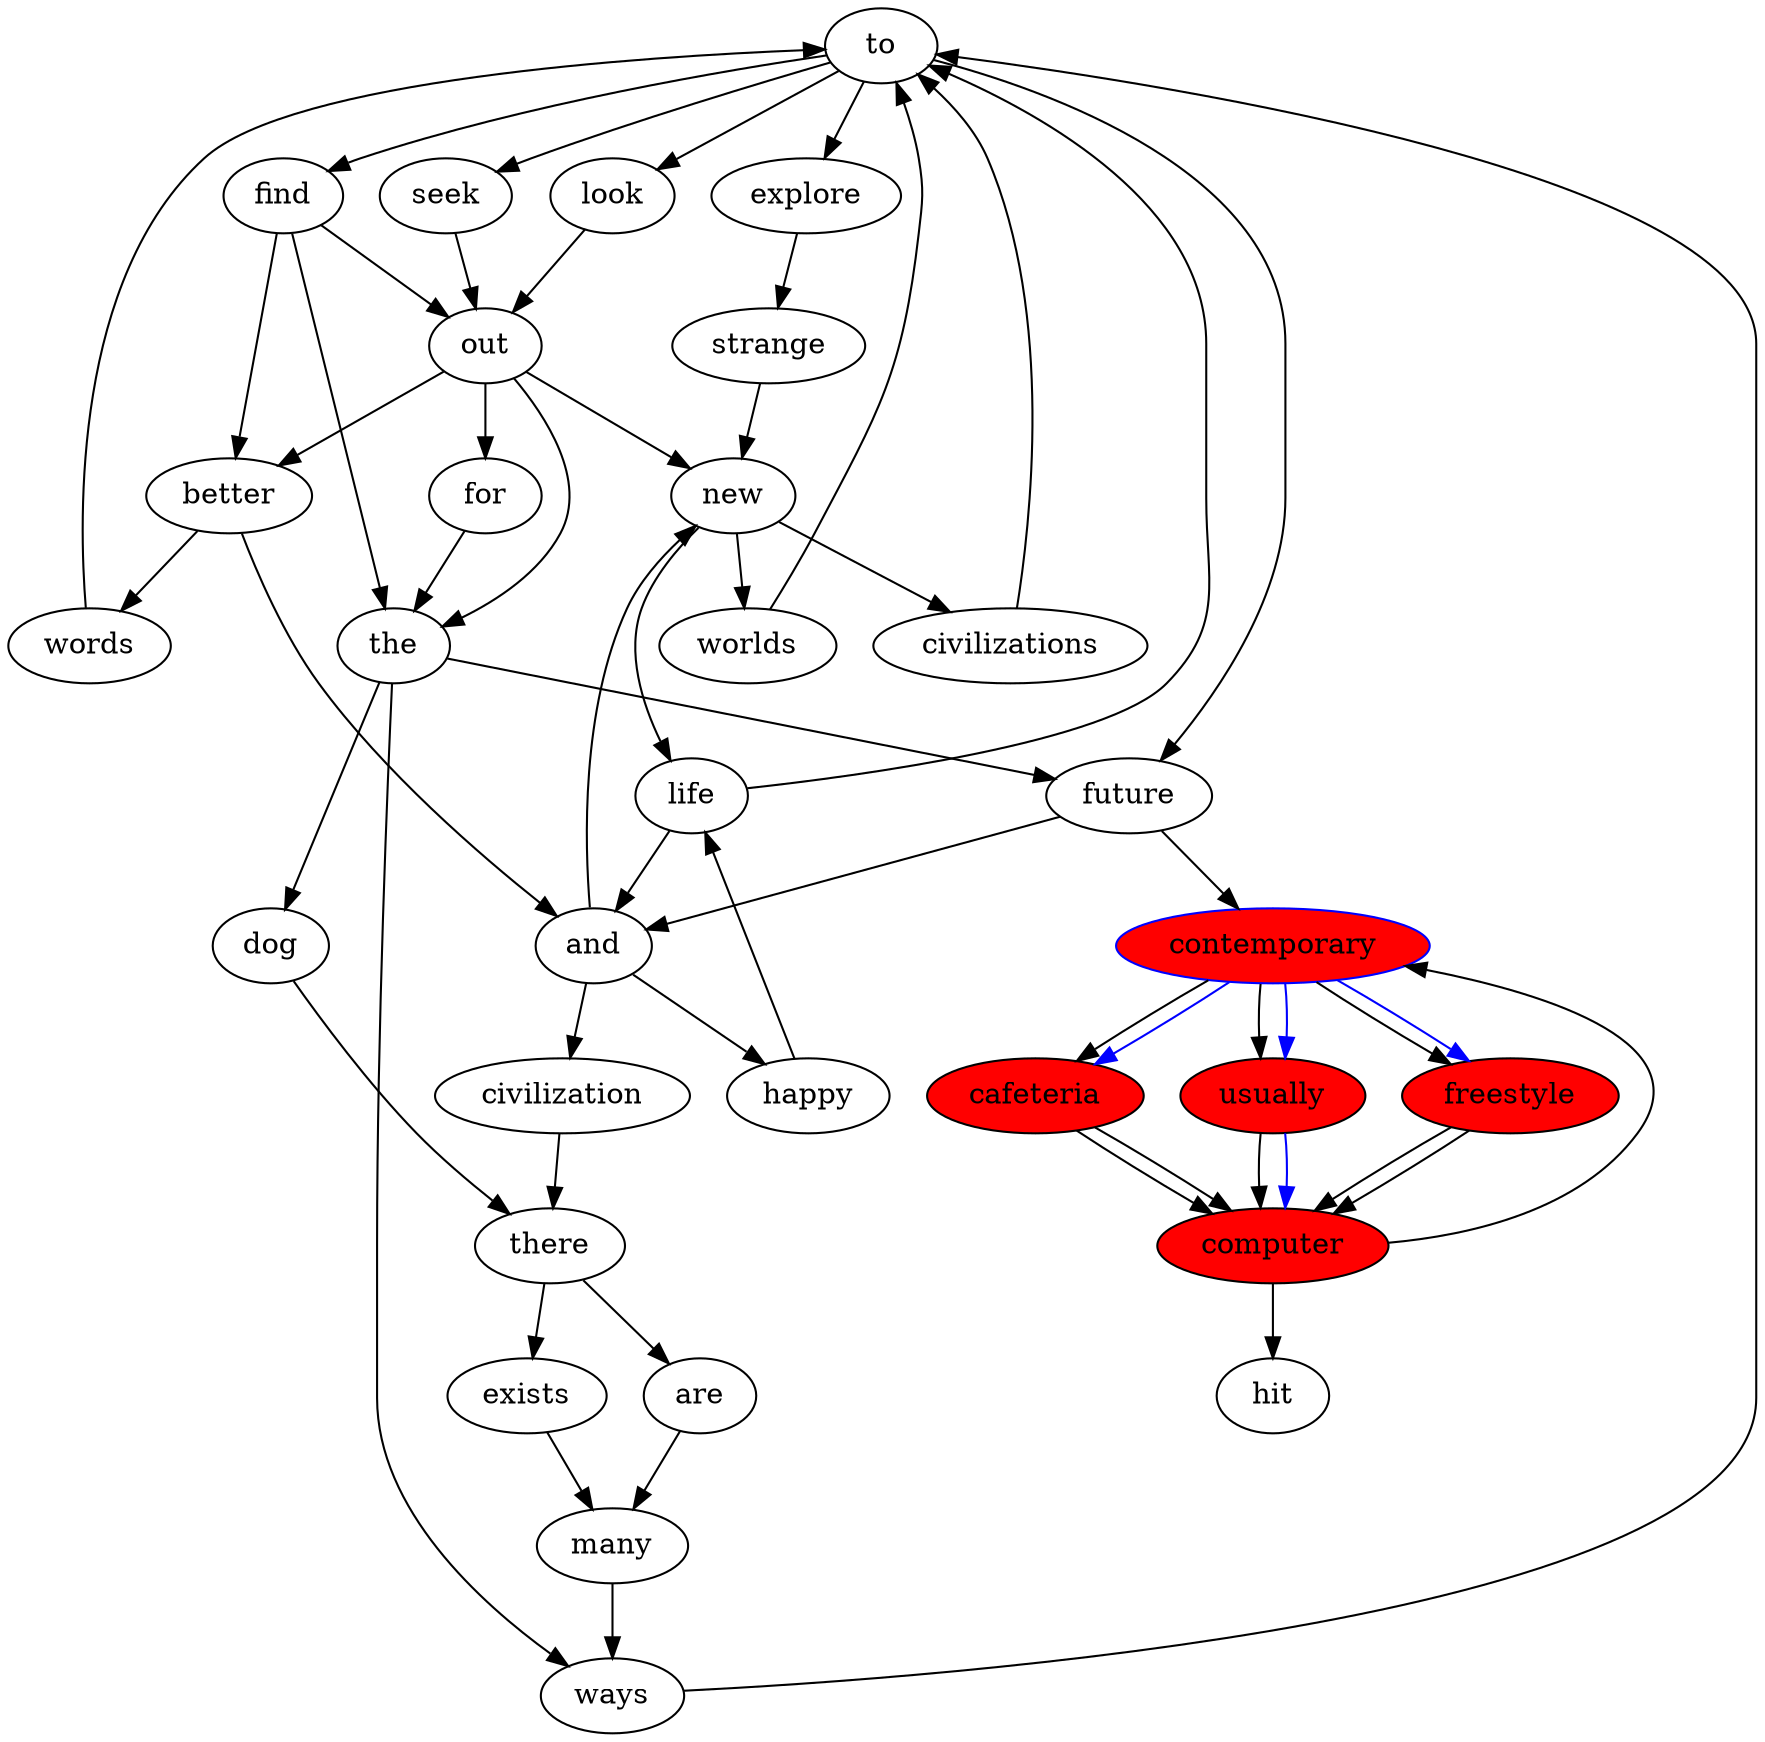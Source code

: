 digraph G {
	to -> explore;
	to -> seek;
	to -> find;
	to -> future;
	to -> look;
	explore -> strange;
	strange -> new;
	new -> worlds;
	new -> life;
	new -> civilizations;
	worlds -> to;
	seek -> out;
	out -> new;
	out -> better;
	out -> the;
	out -> for;
	life -> to;
	life -> and;
	and -> new;
	and -> civilization;
	and -> happy;
	civilizations -> to;
	better -> and;
	better -> words;
	words -> to;
	find -> out;
	find -> better;
	find -> the;
	the -> ways;
	the -> future;
	the -> dog;
	ways -> to;
	future -> and;
	future -> contemporary;
	civilization -> there;
	there -> are;
	there -> exists;
	are -> many;
	many -> ways;
	happy -> life;
	look -> out;
	for -> the;
	dog -> there;
	exists -> many;
	contemporary -> cafeteria;
	contemporary -> usually;
	contemporary -> freestyle;
	cafeteria -> computer;
	computer -> contemporary;
	computer -> hit;
	usually -> computer;
	freestyle -> computer;

contemporary[fillcolor=red,style=filled,Label="contemporary"];

freestyle[fillcolor=red,style=filled,Label="freestyle"];

computer
contemporary[fillcolor=red,style=filled,Label="computer
contemporary"];

cafeteria[fillcolor=red,style=filled,Label="cafeteria"];

computer
contemporary[fillcolor=red,style=filled,Label="computer
contemporary"];

usually[fillcolor=red,style=filled,Label="usually"];

computer[fillcolor=red,style=filled,Label="computer"];
	contemporary -> freestyle[color = "blue"];
	freestyle -> computer
contemporary[color = "blue"];
	computer
contemporary -> cafeteria[color = "blue"];
	cafeteria -> computer
contemporary[color = "blue"];
	computer
contemporary -> usually[color = "blue"];
	usually -> computer[color = "blue"];
}